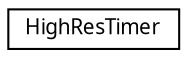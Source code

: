 digraph "Graphical Class Hierarchy"
{
 // LATEX_PDF_SIZE
  edge [fontname="Arial.ttf",fontsize="10",labelfontname="Arial.ttf",labelfontsize="10"];
  node [fontname="Arial.ttf",fontsize="10",shape=record];
  rankdir="LR";
  Node0 [label="HighResTimer",height=0.2,width=0.4,color="black", fillcolor="white", style="filled",URL="$class_high_res_timer.html",tooltip="High Resolution Timer class using C++11."];
}
